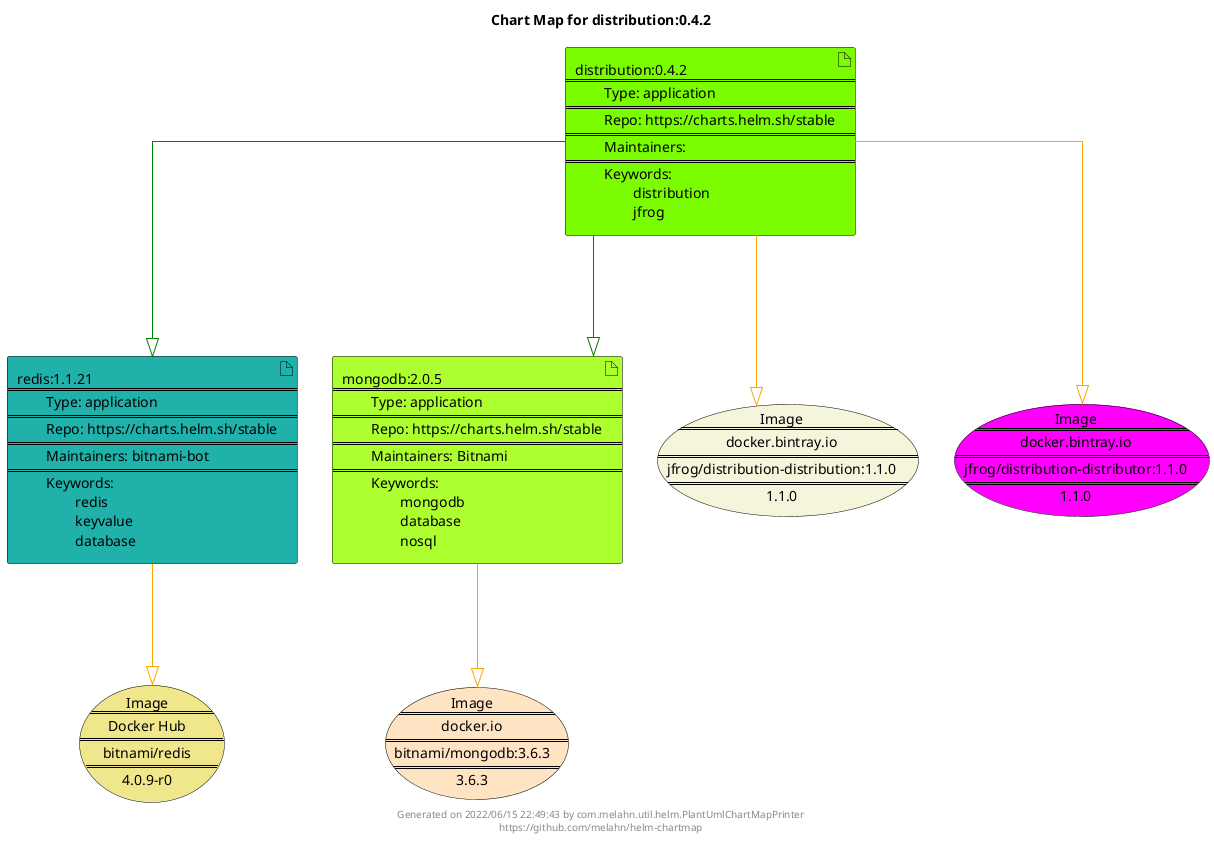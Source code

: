 @startuml
skinparam linetype ortho
skinparam backgroundColor white
skinparam usecaseBorderColor black
skinparam usecaseArrowColor LightSlateGray
skinparam artifactBorderColor black
skinparam artifactArrowColor LightSlateGray

title Chart Map for distribution:0.4.2

'There are 3 referenced Helm Charts
artifact "redis:1.1.21\n====\n\tType: application\n====\n\tRepo: https://charts.helm.sh/stable\n====\n\tMaintainers: bitnami-bot\n====\n\tKeywords: \n\t\tredis\n\t\tkeyvalue\n\t\tdatabase" as redis_1_1_21 #LightSeaGreen
artifact "mongodb:2.0.5\n====\n\tType: application\n====\n\tRepo: https://charts.helm.sh/stable\n====\n\tMaintainers: Bitnami\n====\n\tKeywords: \n\t\tmongodb\n\t\tdatabase\n\t\tnosql" as mongodb_2_0_5 #GreenYellow
artifact "distribution:0.4.2\n====\n\tType: application\n====\n\tRepo: https://charts.helm.sh/stable\n====\n\tMaintainers: \n====\n\tKeywords: \n\t\tdistribution\n\t\tjfrog" as distribution_0_4_2 #LawnGreen

'There are 4 referenced Docker Images
usecase "Image\n====\ndocker.bintray.io\n====\njfrog/distribution-distribution:1.1.0\n====\n1.1.0" as docker_bintray_io_jfrog_distribution_distribution_1_1_0 #Beige
usecase "Image\n====\nDocker Hub\n====\nbitnami/redis\n====\n4.0.9-r0" as bitnami_redis_4_0_9_r0 #Khaki
usecase "Image\n====\ndocker.io\n====\nbitnami/mongodb:3.6.3\n====\n3.6.3" as docker_io_bitnami_mongodb_3_6_3 #Bisque
usecase "Image\n====\ndocker.bintray.io\n====\njfrog/distribution-distributor:1.1.0\n====\n1.1.0" as docker_bintray_io_jfrog_distribution_distributor_1_1_0 #Fuchsia

'Chart Dependencies
distribution_0_4_2--[#green]-|>redis_1_1_21
distribution_0_4_2--[#green]-|>mongodb_2_0_5
redis_1_1_21--[#orange]-|>bitnami_redis_4_0_9_r0
mongodb_2_0_5--[#orange]-|>docker_io_bitnami_mongodb_3_6_3
distribution_0_4_2--[#orange]-|>docker_bintray_io_jfrog_distribution_distribution_1_1_0
distribution_0_4_2--[#orange]-|>docker_bintray_io_jfrog_distribution_distributor_1_1_0

center footer Generated on 2022/06/15 22:49:43 by com.melahn.util.helm.PlantUmlChartMapPrinter\nhttps://github.com/melahn/helm-chartmap
@enduml
